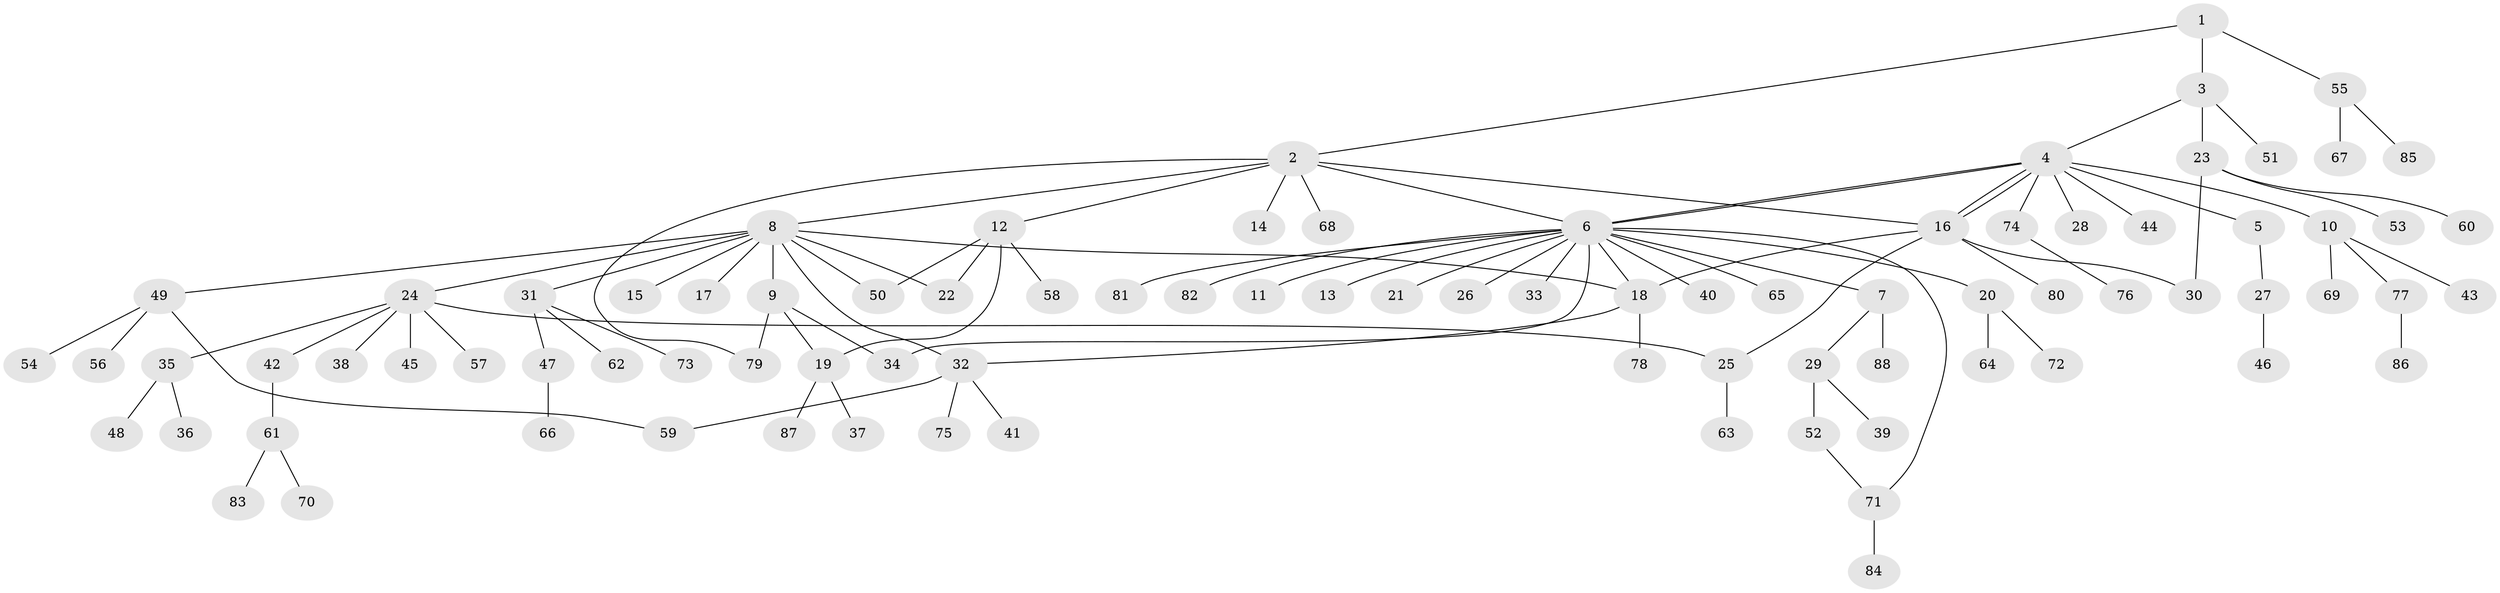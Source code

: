 // coarse degree distribution, {9: 0.027777777777777776, 2: 0.16666666666666666, 1: 0.4722222222222222, 14: 0.027777777777777776, 5: 0.08333333333333333, 4: 0.1111111111111111, 3: 0.08333333333333333, 6: 0.027777777777777776}
// Generated by graph-tools (version 1.1) at 2025/36/03/04/25 23:36:57]
// undirected, 88 vertices, 103 edges
graph export_dot {
  node [color=gray90,style=filled];
  1;
  2;
  3;
  4;
  5;
  6;
  7;
  8;
  9;
  10;
  11;
  12;
  13;
  14;
  15;
  16;
  17;
  18;
  19;
  20;
  21;
  22;
  23;
  24;
  25;
  26;
  27;
  28;
  29;
  30;
  31;
  32;
  33;
  34;
  35;
  36;
  37;
  38;
  39;
  40;
  41;
  42;
  43;
  44;
  45;
  46;
  47;
  48;
  49;
  50;
  51;
  52;
  53;
  54;
  55;
  56;
  57;
  58;
  59;
  60;
  61;
  62;
  63;
  64;
  65;
  66;
  67;
  68;
  69;
  70;
  71;
  72;
  73;
  74;
  75;
  76;
  77;
  78;
  79;
  80;
  81;
  82;
  83;
  84;
  85;
  86;
  87;
  88;
  1 -- 2;
  1 -- 3;
  1 -- 55;
  2 -- 6;
  2 -- 8;
  2 -- 12;
  2 -- 14;
  2 -- 16;
  2 -- 68;
  2 -- 79;
  3 -- 4;
  3 -- 23;
  3 -- 51;
  4 -- 5;
  4 -- 6;
  4 -- 6;
  4 -- 10;
  4 -- 16;
  4 -- 16;
  4 -- 28;
  4 -- 44;
  4 -- 74;
  5 -- 27;
  6 -- 7;
  6 -- 11;
  6 -- 13;
  6 -- 18;
  6 -- 20;
  6 -- 21;
  6 -- 26;
  6 -- 33;
  6 -- 34;
  6 -- 40;
  6 -- 65;
  6 -- 71;
  6 -- 81;
  6 -- 82;
  7 -- 29;
  7 -- 88;
  8 -- 9;
  8 -- 15;
  8 -- 17;
  8 -- 18;
  8 -- 22;
  8 -- 24;
  8 -- 31;
  8 -- 32;
  8 -- 49;
  8 -- 50;
  9 -- 19;
  9 -- 34;
  9 -- 79;
  10 -- 43;
  10 -- 69;
  10 -- 77;
  12 -- 19;
  12 -- 22;
  12 -- 50;
  12 -- 58;
  16 -- 18;
  16 -- 25;
  16 -- 30;
  16 -- 80;
  18 -- 32;
  18 -- 78;
  19 -- 37;
  19 -- 87;
  20 -- 64;
  20 -- 72;
  23 -- 30;
  23 -- 53;
  23 -- 60;
  24 -- 25;
  24 -- 35;
  24 -- 38;
  24 -- 42;
  24 -- 45;
  24 -- 57;
  25 -- 63;
  27 -- 46;
  29 -- 39;
  29 -- 52;
  31 -- 47;
  31 -- 62;
  31 -- 73;
  32 -- 41;
  32 -- 59;
  32 -- 75;
  35 -- 36;
  35 -- 48;
  42 -- 61;
  47 -- 66;
  49 -- 54;
  49 -- 56;
  49 -- 59;
  52 -- 71;
  55 -- 67;
  55 -- 85;
  61 -- 70;
  61 -- 83;
  71 -- 84;
  74 -- 76;
  77 -- 86;
}
